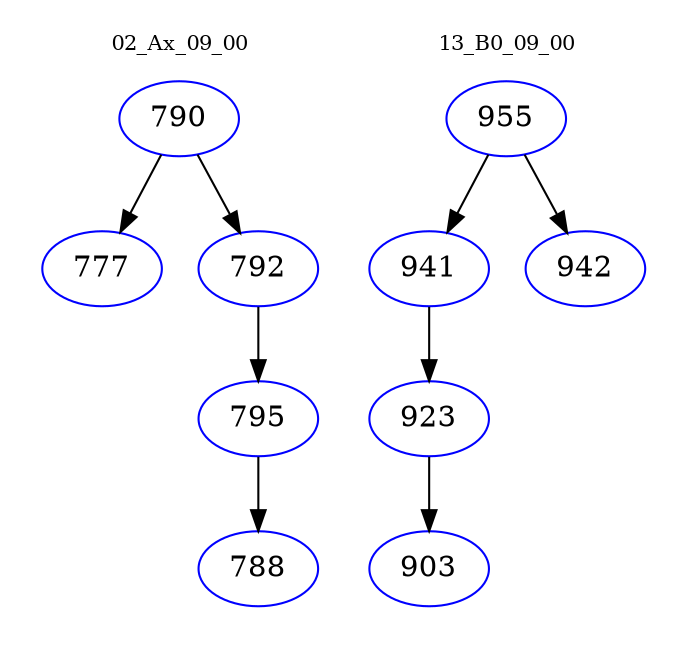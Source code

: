 digraph{
subgraph cluster_0 {
color = white
label = "02_Ax_09_00";
fontsize=10;
T0_790 [label="790", color="blue"]
T0_790 -> T0_777 [color="black"]
T0_777 [label="777", color="blue"]
T0_790 -> T0_792 [color="black"]
T0_792 [label="792", color="blue"]
T0_792 -> T0_795 [color="black"]
T0_795 [label="795", color="blue"]
T0_795 -> T0_788 [color="black"]
T0_788 [label="788", color="blue"]
}
subgraph cluster_1 {
color = white
label = "13_B0_09_00";
fontsize=10;
T1_955 [label="955", color="blue"]
T1_955 -> T1_941 [color="black"]
T1_941 [label="941", color="blue"]
T1_941 -> T1_923 [color="black"]
T1_923 [label="923", color="blue"]
T1_923 -> T1_903 [color="black"]
T1_903 [label="903", color="blue"]
T1_955 -> T1_942 [color="black"]
T1_942 [label="942", color="blue"]
}
}
